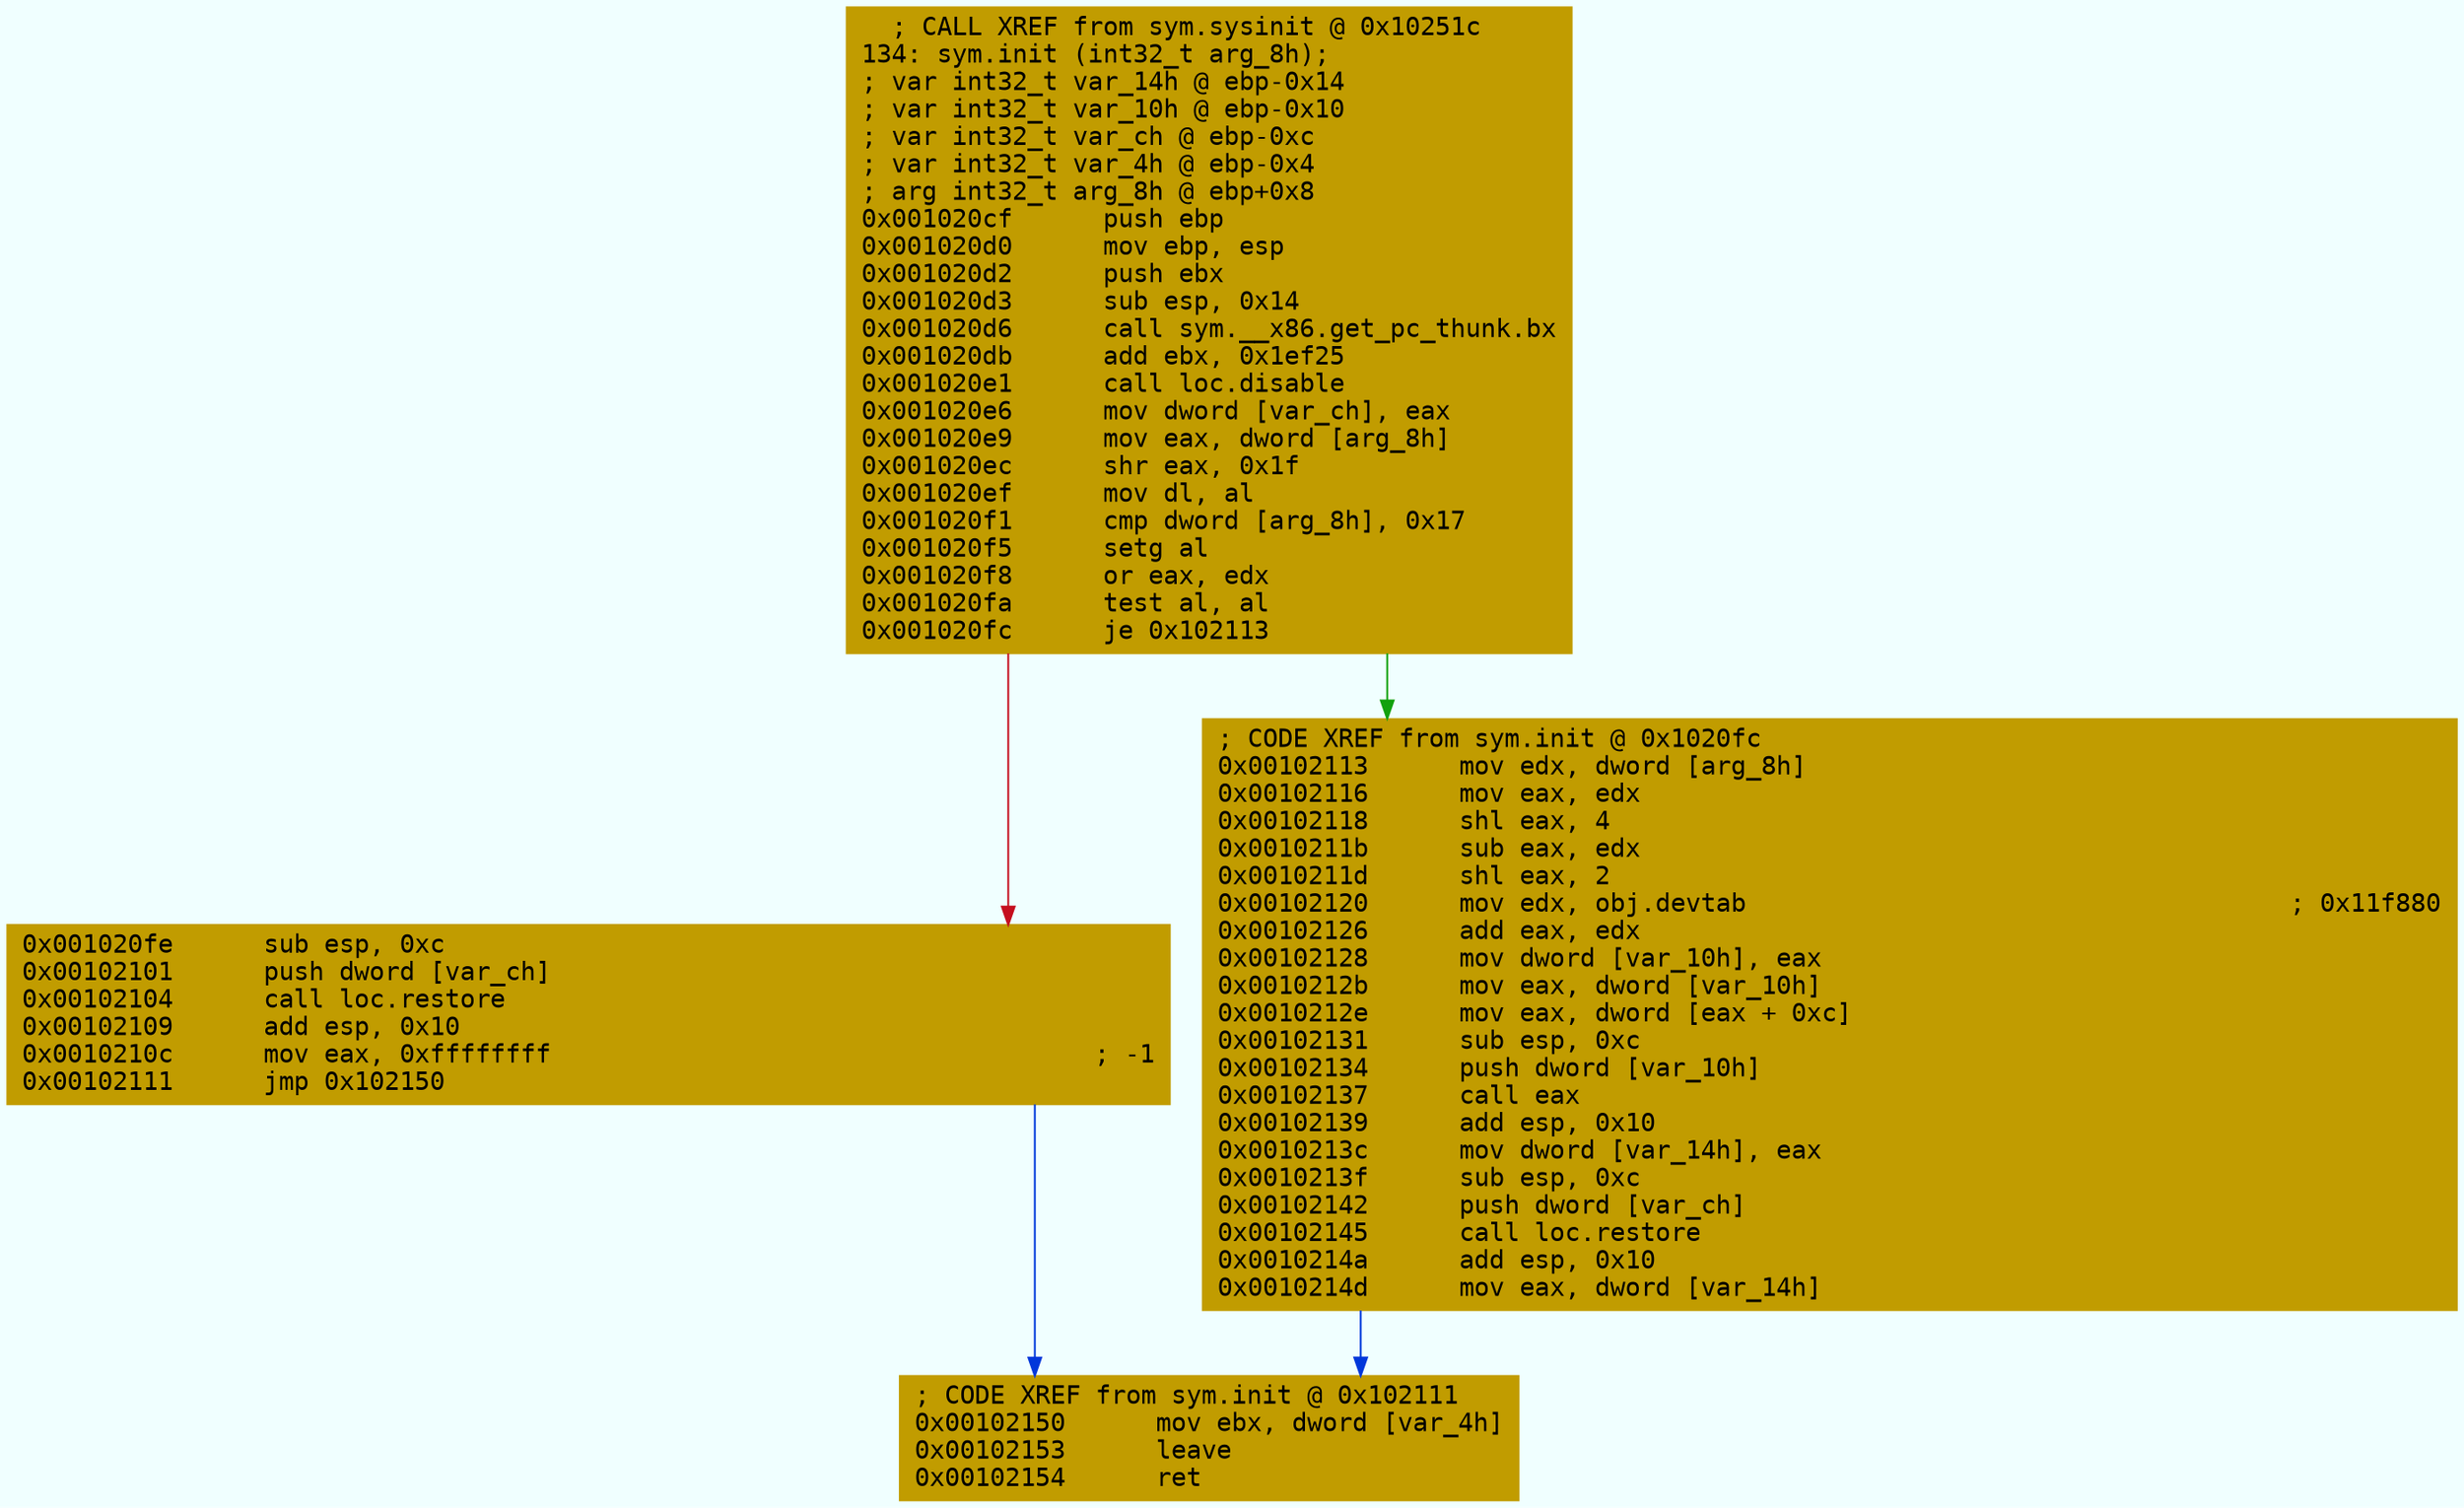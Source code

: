 digraph code {
	graph [bgcolor=azure fontsize=8 fontname="Courier" splines="ortho"];
	node [fillcolor=gray style=filled shape=box];
	edge [arrowhead="normal"];
	"0x001020cf" [URL="sym.init/0x001020cf", fillcolor="#c19c00",color="#c19c00", fontname="Courier",label="  ; CALL XREF from sym.sysinit @ 0x10251c\l134: sym.init (int32_t arg_8h);\l; var int32_t var_14h @ ebp-0x14\l; var int32_t var_10h @ ebp-0x10\l; var int32_t var_ch @ ebp-0xc\l; var int32_t var_4h @ ebp-0x4\l; arg int32_t arg_8h @ ebp+0x8\l0x001020cf      push ebp\l0x001020d0      mov ebp, esp\l0x001020d2      push ebx\l0x001020d3      sub esp, 0x14\l0x001020d6      call sym.__x86.get_pc_thunk.bx\l0x001020db      add ebx, 0x1ef25\l0x001020e1      call loc.disable\l0x001020e6      mov dword [var_ch], eax\l0x001020e9      mov eax, dword [arg_8h]\l0x001020ec      shr eax, 0x1f\l0x001020ef      mov dl, al\l0x001020f1      cmp dword [arg_8h], 0x17\l0x001020f5      setg al\l0x001020f8      or eax, edx\l0x001020fa      test al, al\l0x001020fc      je 0x102113\l"]
	"0x001020fe" [URL="sym.init/0x001020fe", fillcolor="#c19c00",color="#c19c00", fontname="Courier",label="0x001020fe      sub esp, 0xc\l0x00102101      push dword [var_ch]\l0x00102104      call loc.restore\l0x00102109      add esp, 0x10\l0x0010210c      mov eax, 0xffffffff                                    ; -1\l0x00102111      jmp 0x102150\l"]
	"0x00102113" [URL="sym.init/0x00102113", fillcolor="#c19c00",color="#c19c00", fontname="Courier",label="; CODE XREF from sym.init @ 0x1020fc\l0x00102113      mov edx, dword [arg_8h]\l0x00102116      mov eax, edx\l0x00102118      shl eax, 4\l0x0010211b      sub eax, edx\l0x0010211d      shl eax, 2\l0x00102120      mov edx, obj.devtab                                    ; 0x11f880\l0x00102126      add eax, edx\l0x00102128      mov dword [var_10h], eax\l0x0010212b      mov eax, dword [var_10h]\l0x0010212e      mov eax, dword [eax + 0xc]\l0x00102131      sub esp, 0xc\l0x00102134      push dword [var_10h]\l0x00102137      call eax\l0x00102139      add esp, 0x10\l0x0010213c      mov dword [var_14h], eax\l0x0010213f      sub esp, 0xc\l0x00102142      push dword [var_ch]\l0x00102145      call loc.restore\l0x0010214a      add esp, 0x10\l0x0010214d      mov eax, dword [var_14h]\l"]
	"0x00102150" [URL="sym.init/0x00102150", fillcolor="#c19c00",color="#c19c00", fontname="Courier",label="; CODE XREF from sym.init @ 0x102111\l0x00102150      mov ebx, dword [var_4h]\l0x00102153      leave\l0x00102154      ret\l"]
        "0x001020cf" -> "0x00102113" [color="#13a10e"];
        "0x001020cf" -> "0x001020fe" [color="#c50f1f"];
        "0x001020fe" -> "0x00102150" [color="#0037da"];
        "0x00102113" -> "0x00102150" [color="#0037da"];
}
